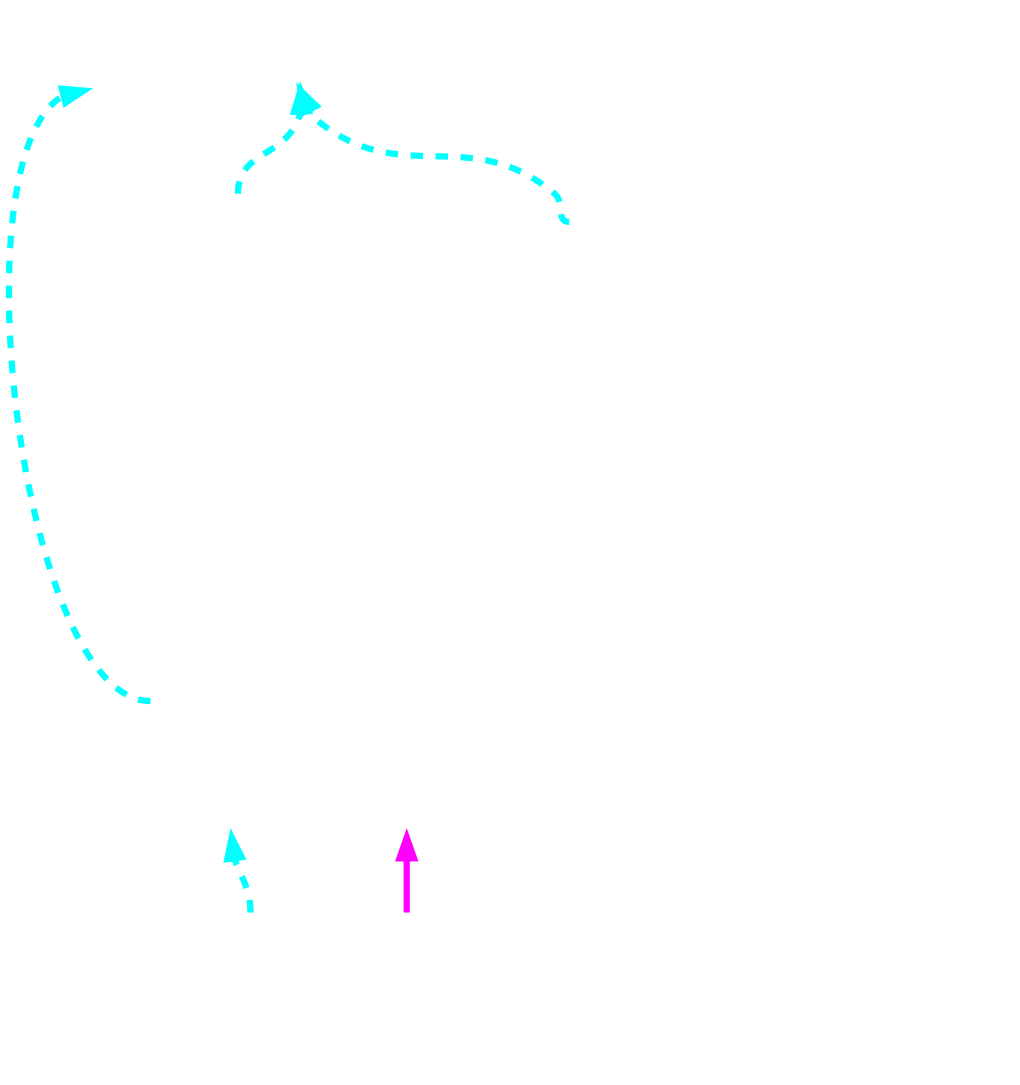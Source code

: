 digraph "scheduler input for foo:" {
	rankdir="BT";
	bgcolor="transparent";

	Node0x3f8a010 [shape=record,shape=Mrecord,label="{EntryToken|{<d0>ch}}", penwidth=3,color="white",fontname="Calibri",fontsize=16,fontcolor="white"];
	Node0x3fb3e50 [shape=record,shape=Mrecord,label="{Register %vreg0|{<d0>i32}}", penwidth=3,color="white",fontname="Calibri",fontsize=16,fontcolor="white"];
	Node0x3fb4060 [shape=record,shape=Mrecord,label="{Register %vreg1|{<d0>i32}}", penwidth=3,color="white",fontname="Calibri",fontsize=16,fontcolor="white"];
	Node0x3fb4378 [shape=record,shape=Mrecord,label="{Register %R0|{<d0>i32}}", penwidth=3,color="white",fontname="Calibri",fontsize=16,fontcolor="white"];
	Node0x3fb3f58 [shape=record,shape=Mrecord,label="{{<s0>0|<s1>1}|CopyFromReg [ORD=1]|{<d0>i32|<d1>ch}}", penwidth=3,color="white",fontname="Calibri",fontsize=16,fontcolor="white"];
	Node0x3fb3f58:s0 -> Node0x3f8a010:d0[style=dashed, penwidth=3,color="cyan",fontname="Calibri",fontsize=16,fontcolor="white"];
	Node0x3fb3f58:s1 -> Node0x3fb3e50:d0[penwidth=3,color="white",fontname="Calibri",fontsize=16,fontcolor="white"];
	Node0x3fb4168 [shape=record,shape=Mrecord,label="{{<s0>0|<s1>1}|CopyFromReg [ORD=1]|{<d0>i32|<d1>ch}}", penwidth=3,color="white",fontname="Calibri",fontsize=16,fontcolor="white"];
	Node0x3fb4168:s0 -> Node0x3f8a010:d0[style=dashed, penwidth=3,color="cyan",fontname="Calibri",fontsize=16,fontcolor="white"];
	Node0x3fb4168:s1 -> Node0x3fb4060:d0[penwidth=3,color="white",fontname="Calibri",fontsize=16,fontcolor="white"];
	Node0x3fb4270 [shape=record,shape=Mrecord,label="{{<s0>0|<s1>1}|ADDrr [ORD=2]|{<d0>i32}}", penwidth=3,color="white",fontname="Calibri",fontsize=16,fontcolor="white"];
	Node0x3fb4270:s0 -> Node0x3fb3f58:d0[penwidth=3,color="white",fontname="Calibri",fontsize=16,fontcolor="white"];
	Node0x3fb4270:s1 -> Node0x3fb4168:d0[penwidth=3,color="white",fontname="Calibri",fontsize=16,fontcolor="white"];
	Node0x3fb4480 [shape=record,shape=Mrecord,label="{{<s0>0|<s1>2|<s2>1}|CopyToReg [ORD=3]|{<d0>ch|<d1>glue}}", penwidth=3,color="white",fontname="Calibri",fontsize=16,fontcolor="white"];
	Node0x3fb4480:s0 -> Node0x3f8a010:d0[style=dashed, penwidth=3,color="cyan",fontname="Calibri",fontsize=16,fontcolor="white"];
	Node0x3fb4480:s2 -> Node0x3fb4378:d0[penwidth=3,color="white",fontname="Calibri",fontsize=16,fontcolor="white"];
	Node0x3fb4480:s1 -> Node0x3fb4270:d0[penwidth=3,color="white",fontname="Calibri",fontsize=16,fontcolor="white"];
	Node0x3fb4588 [shape=record,shape=Mrecord,label="{{<s0>1|<s1>0|<s2>2}|RET [ORD=3]|{<d0>ch}}", penwidth=3,color="white",fontname="Calibri",fontsize=16,fontcolor="white"];
	Node0x3fb4588:s1 -> Node0x3fb4378:d0[penwidth=3,color="white",fontname="Calibri",fontsize=16,fontcolor="white"];
	Node0x3fb4588:s0 -> Node0x3fb4480:d0[style=dashed, penwidth=3,color="cyan",fontname="Calibri",fontsize=16,fontcolor="white"];
	Node0x3fb4588:s2 -> Node0x3fb4480:d1[style=bold, penwidth=3,color="magenta",fontname="Calibri",fontsize=16,fontcolor="white"];
}
